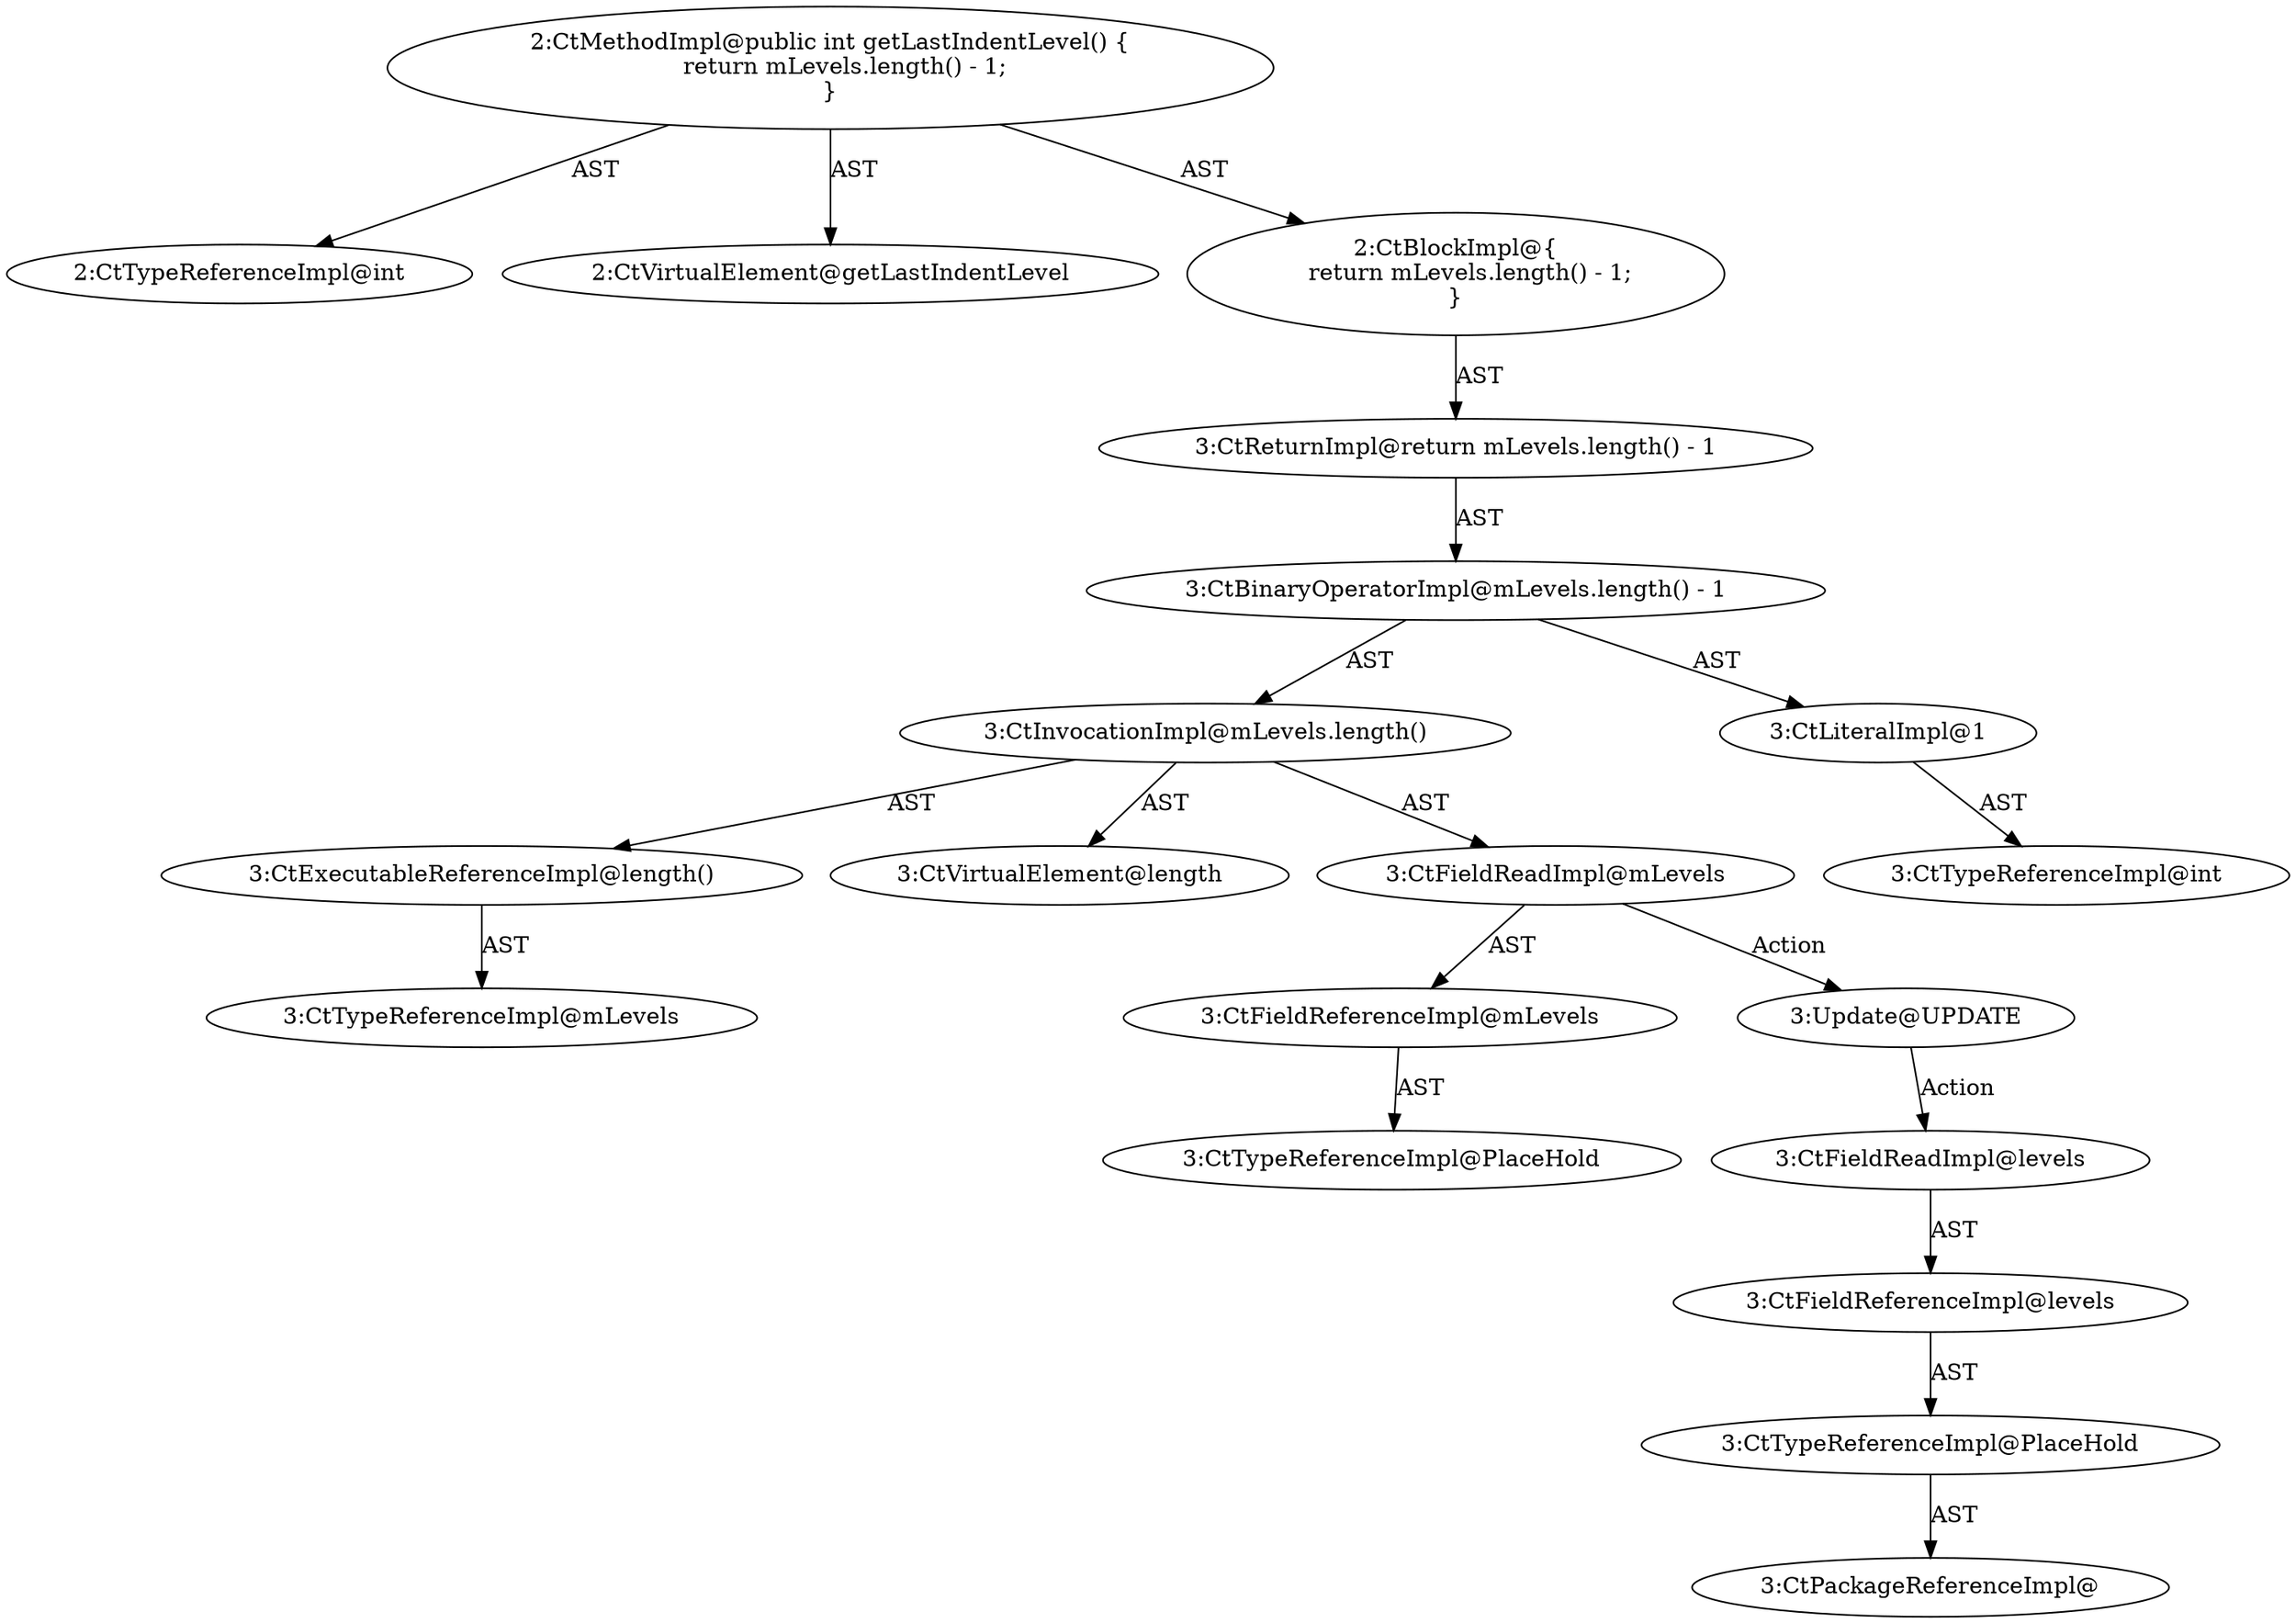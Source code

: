 digraph "getLastIndentLevel#?" {
0 [label="2:CtTypeReferenceImpl@int" shape=ellipse]
1 [label="2:CtVirtualElement@getLastIndentLevel" shape=ellipse]
2 [label="3:CtExecutableReferenceImpl@length()" shape=ellipse]
3 [label="3:CtTypeReferenceImpl@mLevels" shape=ellipse]
4 [label="3:CtVirtualElement@length" shape=ellipse]
5 [label="3:CtFieldReferenceImpl@mLevels" shape=ellipse]
6 [label="3:CtTypeReferenceImpl@PlaceHold" shape=ellipse]
7 [label="3:CtFieldReadImpl@mLevels" shape=ellipse]
8 [label="3:CtInvocationImpl@mLevels.length()" shape=ellipse]
9 [label="3:CtLiteralImpl@1" shape=ellipse]
10 [label="3:CtTypeReferenceImpl@int" shape=ellipse]
11 [label="3:CtBinaryOperatorImpl@mLevels.length() - 1" shape=ellipse]
12 [label="3:CtReturnImpl@return mLevels.length() - 1" shape=ellipse]
13 [label="2:CtBlockImpl@\{
    return mLevels.length() - 1;
\}" shape=ellipse]
14 [label="2:CtMethodImpl@public int getLastIndentLevel() \{
    return mLevels.length() - 1;
\}" shape=ellipse]
15 [label="3:Update@UPDATE" shape=ellipse]
16 [label="3:CtPackageReferenceImpl@" shape=ellipse]
17 [label="3:CtTypeReferenceImpl@PlaceHold" shape=ellipse]
18 [label="3:CtFieldReferenceImpl@levels" shape=ellipse]
19 [label="3:CtFieldReadImpl@levels" shape=ellipse]
2 -> 3 [label="AST"];
5 -> 6 [label="AST"];
7 -> 5 [label="AST"];
7 -> 15 [label="Action"];
8 -> 4 [label="AST"];
8 -> 7 [label="AST"];
8 -> 2 [label="AST"];
9 -> 10 [label="AST"];
11 -> 8 [label="AST"];
11 -> 9 [label="AST"];
12 -> 11 [label="AST"];
13 -> 12 [label="AST"];
14 -> 1 [label="AST"];
14 -> 0 [label="AST"];
14 -> 13 [label="AST"];
15 -> 19 [label="Action"];
17 -> 16 [label="AST"];
18 -> 17 [label="AST"];
19 -> 18 [label="AST"];
}